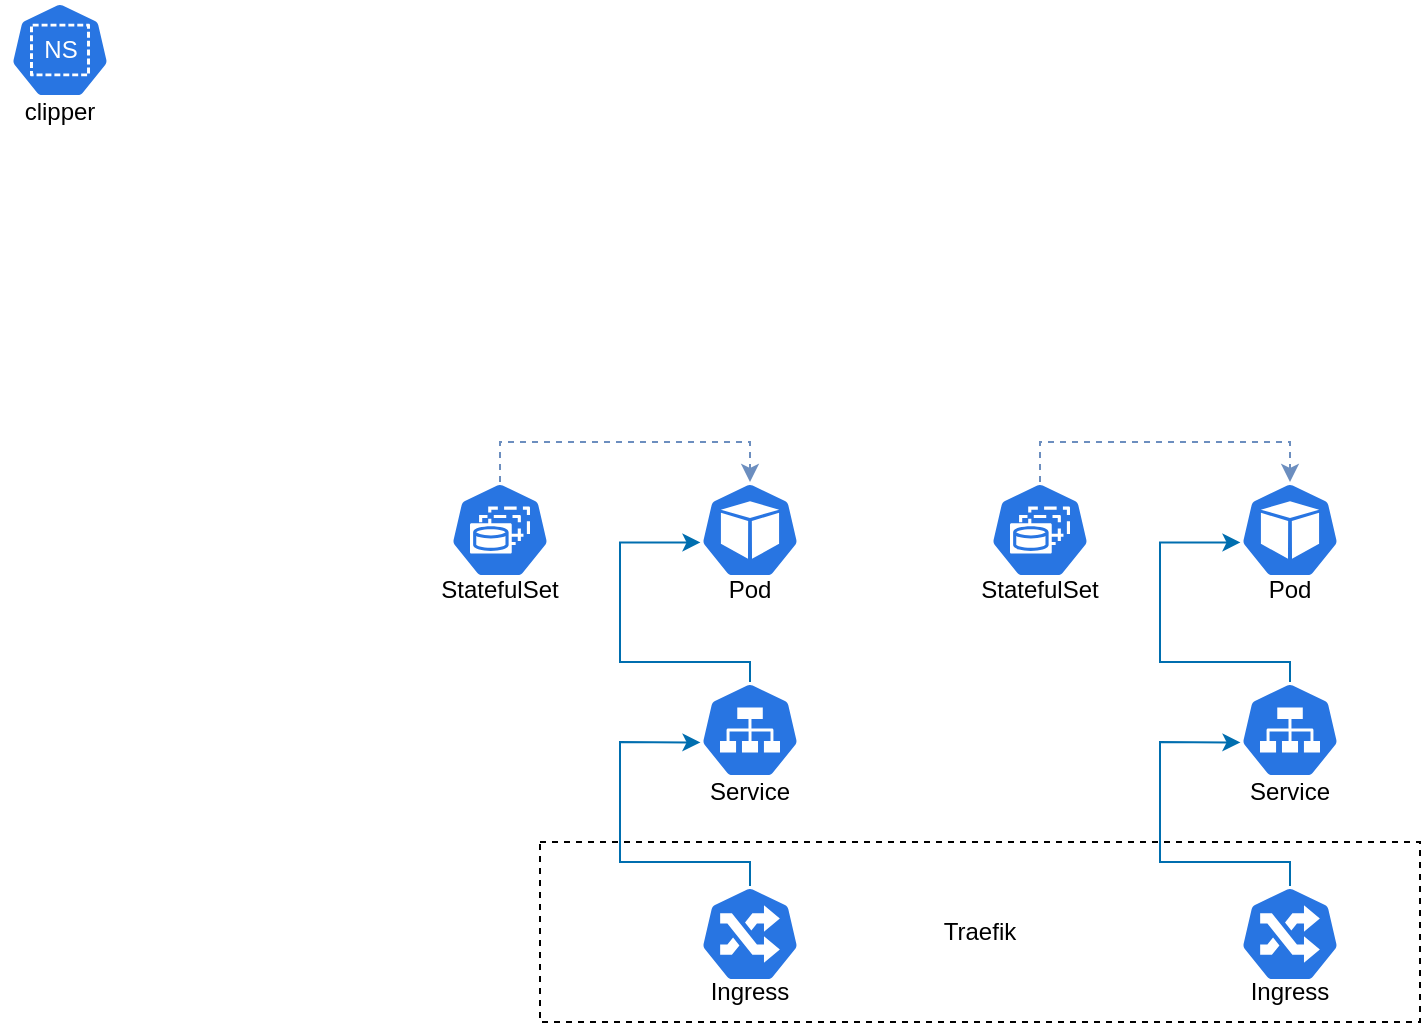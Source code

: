 <mxfile version="17.4.6" type="github">
  <diagram id="Ht1M8jgEwFfnCIfOTk4-" name="Page-1">
    <mxGraphModel dx="2062" dy="1122" grid="1" gridSize="10" guides="1" tooltips="1" connect="1" arrows="1" fold="1" page="1" pageScale="1" pageWidth="1169" pageHeight="827" math="0" shadow="0">
      <root>
        <mxCell id="0" />
        <mxCell id="1" parent="0" />
        <mxCell id="Z6v5LxoLlZtQmqDHIeDU-63" value="Traefik" style="rounded=0;whiteSpace=wrap;html=1;fontColor=#000000;dashed=1;" vertex="1" parent="1">
          <mxGeometry x="320" y="470" width="440" height="90" as="geometry" />
        </mxCell>
        <mxCell id="Z6v5LxoLlZtQmqDHIeDU-10" value="" style="group" vertex="1" connectable="0" parent="1">
          <mxGeometry x="50" y="50" width="60" height="70" as="geometry" />
        </mxCell>
        <mxCell id="Z6v5LxoLlZtQmqDHIeDU-4" value="&lt;font color=&quot;#ffffff&quot;&gt;NS&lt;/font&gt;" style="sketch=0;html=1;dashed=0;whitespace=wrap;fillColor=#2875E2;strokeColor=#ffffff;points=[[0.005,0.63,0],[0.1,0.2,0],[0.9,0.2,0],[0.5,0,0],[0.995,0.63,0],[0.72,0.99,0],[0.5,1,0],[0.28,0.99,0]];shape=mxgraph.kubernetes.icon;prIcon=ns" vertex="1" parent="Z6v5LxoLlZtQmqDHIeDU-10">
          <mxGeometry x="5" width="50" height="48" as="geometry" />
        </mxCell>
        <mxCell id="Z6v5LxoLlZtQmqDHIeDU-9" value="clipper" style="text;html=1;strokeColor=none;fillColor=none;align=center;verticalAlign=middle;whiteSpace=wrap;rounded=0;" vertex="1" parent="Z6v5LxoLlZtQmqDHIeDU-10">
          <mxGeometry y="40" width="60" height="30" as="geometry" />
        </mxCell>
        <mxCell id="Z6v5LxoLlZtQmqDHIeDU-30" value="" style="group" vertex="1" connectable="0" parent="1">
          <mxGeometry x="270" y="290" width="115" height="69" as="geometry" />
        </mxCell>
        <mxCell id="Z6v5LxoLlZtQmqDHIeDU-27" value="" style="sketch=0;html=1;dashed=0;whitespace=wrap;fillColor=#2875E2;strokeColor=#ffffff;points=[[0.005,0.63,0],[0.1,0.2,0],[0.9,0.2,0],[0.5,0,0],[0.995,0.63,0],[0.72,0.99,0],[0.5,1,0],[0.28,0.99,0]];shape=mxgraph.kubernetes.icon;prIcon=sts;fontColor=#000000;" vertex="1" parent="Z6v5LxoLlZtQmqDHIeDU-30">
          <mxGeometry x="5" width="50" height="48" as="geometry" />
        </mxCell>
        <mxCell id="Z6v5LxoLlZtQmqDHIeDU-28" value="StatefulSet" style="text;html=1;strokeColor=none;fillColor=none;align=center;verticalAlign=middle;whiteSpace=wrap;rounded=0;fontColor=#000000;" vertex="1" parent="Z6v5LxoLlZtQmqDHIeDU-30">
          <mxGeometry y="39" width="60" height="30" as="geometry" />
        </mxCell>
        <mxCell id="Z6v5LxoLlZtQmqDHIeDU-32" style="edgeStyle=orthogonalEdgeStyle;rounded=0;orthogonalLoop=1;jettySize=auto;html=1;exitX=0.5;exitY=0;exitDx=0;exitDy=0;exitPerimeter=0;fontColor=#000000;entryX=0.5;entryY=0;entryDx=0;entryDy=0;entryPerimeter=0;strokeWidth=1;fillColor=#dae8fc;strokeColor=#6c8ebf;dashed=1;" edge="1" parent="1" source="Z6v5LxoLlZtQmqDHIeDU-27" target="Z6v5LxoLlZtQmqDHIeDU-24">
          <mxGeometry relative="1" as="geometry" />
        </mxCell>
        <mxCell id="Z6v5LxoLlZtQmqDHIeDU-44" value="Service" style="text;html=1;strokeColor=none;fillColor=none;align=center;verticalAlign=middle;whiteSpace=wrap;rounded=0;fontColor=#000000;" vertex="1" parent="1">
          <mxGeometry x="395" y="430" width="60" height="30" as="geometry" />
        </mxCell>
        <mxCell id="Z6v5LxoLlZtQmqDHIeDU-45" value="" style="sketch=0;html=1;dashed=0;whitespace=wrap;fillColor=#2875E2;strokeColor=#ffffff;points=[[0.005,0.63,0],[0.1,0.2,0],[0.9,0.2,0],[0.5,0,0],[0.995,0.63,0],[0.72,0.99,0],[0.5,1,0],[0.28,0.99,0]];shape=mxgraph.kubernetes.icon;prIcon=ing;fontColor=#000000;" vertex="1" parent="1">
          <mxGeometry x="400" y="492" width="50" height="48" as="geometry" />
        </mxCell>
        <mxCell id="Z6v5LxoLlZtQmqDHIeDU-50" style="edgeStyle=orthogonalEdgeStyle;rounded=0;orthogonalLoop=1;jettySize=auto;html=1;exitX=0.5;exitY=0;exitDx=0;exitDy=0;exitPerimeter=0;entryX=0.005;entryY=0.63;entryDx=0;entryDy=0;entryPerimeter=0;fontColor=#000000;strokeWidth=1;fillColor=#1ba1e2;strokeColor=#006EAF;" edge="1" parent="1" source="Z6v5LxoLlZtQmqDHIeDU-46" target="Z6v5LxoLlZtQmqDHIeDU-24">
          <mxGeometry relative="1" as="geometry">
            <Array as="points">
              <mxPoint x="425" y="380" />
              <mxPoint x="360" y="380" />
              <mxPoint x="360" y="320" />
            </Array>
          </mxGeometry>
        </mxCell>
        <mxCell id="Z6v5LxoLlZtQmqDHIeDU-46" value="" style="sketch=0;html=1;dashed=0;whitespace=wrap;fillColor=#2875E2;strokeColor=#ffffff;points=[[0.005,0.63,0],[0.1,0.2,0],[0.9,0.2,0],[0.5,0,0],[0.995,0.63,0],[0.72,0.99,0],[0.5,1,0],[0.28,0.99,0]];shape=mxgraph.kubernetes.icon;prIcon=svc;fontColor=#000000;" vertex="1" parent="1">
          <mxGeometry x="400" y="390" width="50" height="48" as="geometry" />
        </mxCell>
        <mxCell id="Z6v5LxoLlZtQmqDHIeDU-24" value="" style="sketch=0;html=1;dashed=0;whitespace=wrap;fillColor=#2875E2;strokeColor=#ffffff;points=[[0.005,0.63,0],[0.1,0.2,0],[0.9,0.2,0],[0.5,0,0],[0.995,0.63,0],[0.72,0.99,0],[0.5,1,0],[0.28,0.99,0]];shape=mxgraph.kubernetes.icon;prIcon=pod;fontColor=#000000;" vertex="1" parent="1">
          <mxGeometry x="400" y="290" width="50" height="48" as="geometry" />
        </mxCell>
        <mxCell id="Z6v5LxoLlZtQmqDHIeDU-25" value="Pod" style="text;html=1;strokeColor=none;fillColor=none;align=center;verticalAlign=middle;whiteSpace=wrap;rounded=0;fontColor=#000000;" vertex="1" parent="1">
          <mxGeometry x="395" y="329" width="60" height="30" as="geometry" />
        </mxCell>
        <mxCell id="Z6v5LxoLlZtQmqDHIeDU-48" value="Ingress" style="text;html=1;strokeColor=none;fillColor=none;align=center;verticalAlign=middle;whiteSpace=wrap;rounded=0;fontColor=#000000;" vertex="1" parent="1">
          <mxGeometry x="395" y="530" width="60" height="30" as="geometry" />
        </mxCell>
        <mxCell id="Z6v5LxoLlZtQmqDHIeDU-49" value="" style="endArrow=classic;html=1;rounded=0;fontColor=#000000;strokeWidth=1;exitX=0.5;exitY=0;exitDx=0;exitDy=0;exitPerimeter=0;entryX=0.005;entryY=0.63;entryDx=0;entryDy=0;entryPerimeter=0;fillColor=#1ba1e2;strokeColor=#006EAF;" edge="1" parent="1" source="Z6v5LxoLlZtQmqDHIeDU-45" target="Z6v5LxoLlZtQmqDHIeDU-46">
          <mxGeometry width="50" height="50" relative="1" as="geometry">
            <mxPoint x="490" y="570" as="sourcePoint" />
            <mxPoint x="540" y="520" as="targetPoint" />
            <Array as="points">
              <mxPoint x="425" y="480" />
              <mxPoint x="360" y="480" />
              <mxPoint x="360" y="420" />
            </Array>
          </mxGeometry>
        </mxCell>
        <mxCell id="Z6v5LxoLlZtQmqDHIeDU-51" value="" style="group" vertex="1" connectable="0" parent="1">
          <mxGeometry x="540" y="290" width="115" height="69" as="geometry" />
        </mxCell>
        <mxCell id="Z6v5LxoLlZtQmqDHIeDU-52" value="" style="sketch=0;html=1;dashed=0;whitespace=wrap;fillColor=#2875E2;strokeColor=#ffffff;points=[[0.005,0.63,0],[0.1,0.2,0],[0.9,0.2,0],[0.5,0,0],[0.995,0.63,0],[0.72,0.99,0],[0.5,1,0],[0.28,0.99,0]];shape=mxgraph.kubernetes.icon;prIcon=sts;fontColor=#000000;" vertex="1" parent="Z6v5LxoLlZtQmqDHIeDU-51">
          <mxGeometry x="5" width="50" height="48" as="geometry" />
        </mxCell>
        <mxCell id="Z6v5LxoLlZtQmqDHIeDU-53" value="StatefulSet" style="text;html=1;strokeColor=none;fillColor=none;align=center;verticalAlign=middle;whiteSpace=wrap;rounded=0;fontColor=#000000;" vertex="1" parent="Z6v5LxoLlZtQmqDHIeDU-51">
          <mxGeometry y="39" width="60" height="30" as="geometry" />
        </mxCell>
        <mxCell id="Z6v5LxoLlZtQmqDHIeDU-54" style="edgeStyle=orthogonalEdgeStyle;rounded=0;orthogonalLoop=1;jettySize=auto;html=1;exitX=0.5;exitY=0;exitDx=0;exitDy=0;exitPerimeter=0;fontColor=#000000;entryX=0.5;entryY=0;entryDx=0;entryDy=0;entryPerimeter=0;strokeWidth=1;fillColor=#dae8fc;strokeColor=#6c8ebf;dashed=1;" edge="1" parent="1" source="Z6v5LxoLlZtQmqDHIeDU-52" target="Z6v5LxoLlZtQmqDHIeDU-59">
          <mxGeometry relative="1" as="geometry" />
        </mxCell>
        <mxCell id="Z6v5LxoLlZtQmqDHIeDU-55" value="Service" style="text;html=1;strokeColor=none;fillColor=none;align=center;verticalAlign=middle;whiteSpace=wrap;rounded=0;fontColor=#000000;" vertex="1" parent="1">
          <mxGeometry x="665" y="430" width="60" height="30" as="geometry" />
        </mxCell>
        <mxCell id="Z6v5LxoLlZtQmqDHIeDU-56" value="" style="sketch=0;html=1;dashed=0;whitespace=wrap;fillColor=#2875E2;strokeColor=#ffffff;points=[[0.005,0.63,0],[0.1,0.2,0],[0.9,0.2,0],[0.5,0,0],[0.995,0.63,0],[0.72,0.99,0],[0.5,1,0],[0.28,0.99,0]];shape=mxgraph.kubernetes.icon;prIcon=ing;fontColor=#000000;" vertex="1" parent="1">
          <mxGeometry x="670" y="492" width="50" height="48" as="geometry" />
        </mxCell>
        <mxCell id="Z6v5LxoLlZtQmqDHIeDU-57" style="edgeStyle=orthogonalEdgeStyle;rounded=0;orthogonalLoop=1;jettySize=auto;html=1;exitX=0.5;exitY=0;exitDx=0;exitDy=0;exitPerimeter=0;entryX=0.005;entryY=0.63;entryDx=0;entryDy=0;entryPerimeter=0;fontColor=#000000;strokeWidth=1;fillColor=#1ba1e2;strokeColor=#006EAF;" edge="1" parent="1" source="Z6v5LxoLlZtQmqDHIeDU-58" target="Z6v5LxoLlZtQmqDHIeDU-59">
          <mxGeometry relative="1" as="geometry">
            <Array as="points">
              <mxPoint x="695" y="380" />
              <mxPoint x="630" y="380" />
              <mxPoint x="630" y="320" />
            </Array>
          </mxGeometry>
        </mxCell>
        <mxCell id="Z6v5LxoLlZtQmqDHIeDU-58" value="" style="sketch=0;html=1;dashed=0;whitespace=wrap;fillColor=#2875E2;strokeColor=#ffffff;points=[[0.005,0.63,0],[0.1,0.2,0],[0.9,0.2,0],[0.5,0,0],[0.995,0.63,0],[0.72,0.99,0],[0.5,1,0],[0.28,0.99,0]];shape=mxgraph.kubernetes.icon;prIcon=svc;fontColor=#000000;" vertex="1" parent="1">
          <mxGeometry x="670" y="390" width="50" height="48" as="geometry" />
        </mxCell>
        <mxCell id="Z6v5LxoLlZtQmqDHIeDU-59" value="" style="sketch=0;html=1;dashed=0;whitespace=wrap;fillColor=#2875E2;strokeColor=#ffffff;points=[[0.005,0.63,0],[0.1,0.2,0],[0.9,0.2,0],[0.5,0,0],[0.995,0.63,0],[0.72,0.99,0],[0.5,1,0],[0.28,0.99,0]];shape=mxgraph.kubernetes.icon;prIcon=pod;fontColor=#000000;" vertex="1" parent="1">
          <mxGeometry x="670" y="290" width="50" height="48" as="geometry" />
        </mxCell>
        <mxCell id="Z6v5LxoLlZtQmqDHIeDU-60" value="Pod" style="text;html=1;strokeColor=none;fillColor=none;align=center;verticalAlign=middle;whiteSpace=wrap;rounded=0;fontColor=#000000;" vertex="1" parent="1">
          <mxGeometry x="665" y="329" width="60" height="30" as="geometry" />
        </mxCell>
        <mxCell id="Z6v5LxoLlZtQmqDHIeDU-61" value="Ingress" style="text;html=1;strokeColor=none;fillColor=none;align=center;verticalAlign=middle;whiteSpace=wrap;rounded=0;fontColor=#000000;" vertex="1" parent="1">
          <mxGeometry x="665" y="530" width="60" height="30" as="geometry" />
        </mxCell>
        <mxCell id="Z6v5LxoLlZtQmqDHIeDU-62" value="" style="endArrow=classic;html=1;rounded=0;fontColor=#000000;strokeWidth=1;exitX=0.5;exitY=0;exitDx=0;exitDy=0;exitPerimeter=0;entryX=0.005;entryY=0.63;entryDx=0;entryDy=0;entryPerimeter=0;fillColor=#1ba1e2;strokeColor=#006EAF;" edge="1" parent="1" source="Z6v5LxoLlZtQmqDHIeDU-56" target="Z6v5LxoLlZtQmqDHIeDU-58">
          <mxGeometry width="50" height="50" relative="1" as="geometry">
            <mxPoint x="760" y="570" as="sourcePoint" />
            <mxPoint x="810" y="520" as="targetPoint" />
            <Array as="points">
              <mxPoint x="695" y="480" />
              <mxPoint x="630" y="480" />
              <mxPoint x="630" y="420" />
            </Array>
          </mxGeometry>
        </mxCell>
      </root>
    </mxGraphModel>
  </diagram>
</mxfile>
